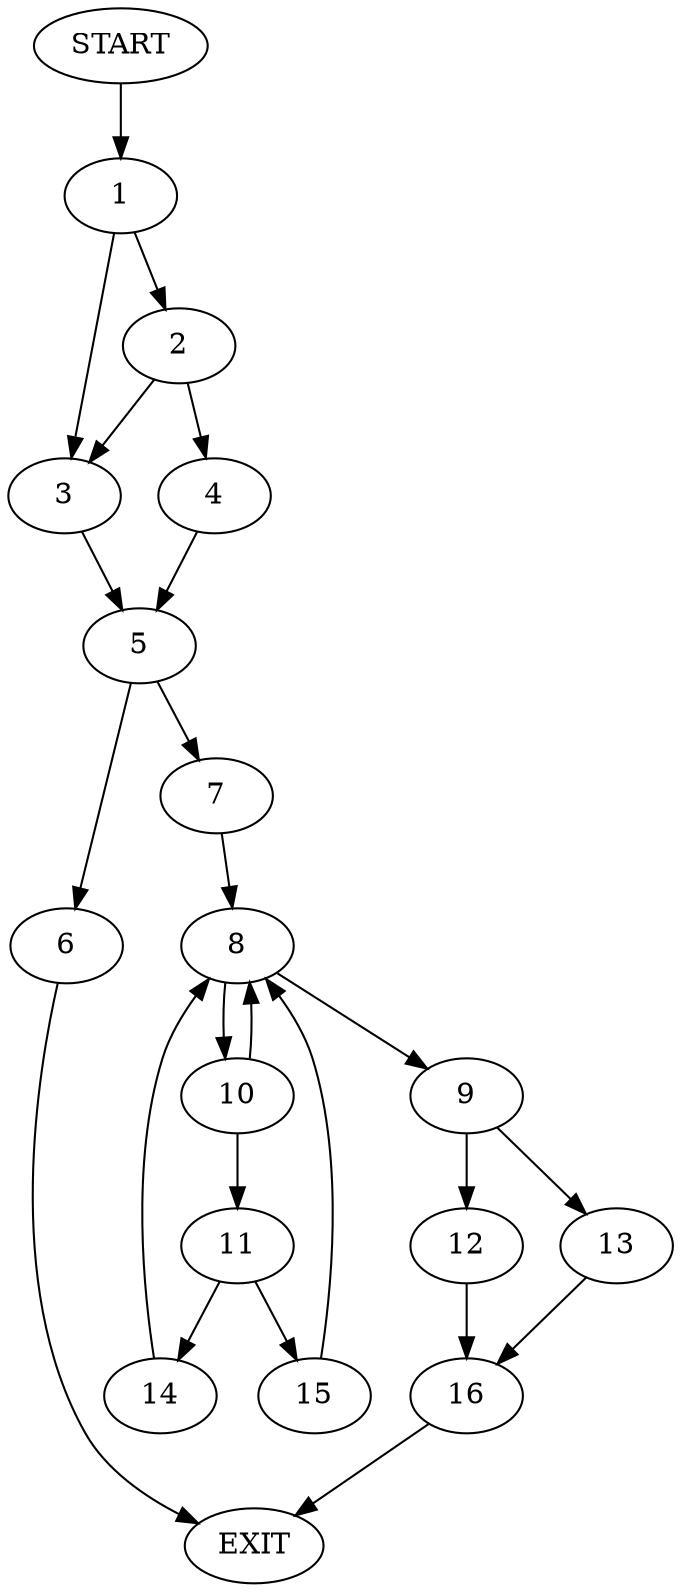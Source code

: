 digraph {
0 [label="START"]
17 [label="EXIT"]
0 -> 1
1 -> 2
1 -> 3
2 -> 4
2 -> 3
3 -> 5
4 -> 5
5 -> 6
5 -> 7
7 -> 8
6 -> 17
8 -> 9
8 -> 10
10 -> 8
10 -> 11
9 -> 12
9 -> 13
11 -> 14
11 -> 15
14 -> 8
15 -> 8
12 -> 16
13 -> 16
16 -> 17
}
